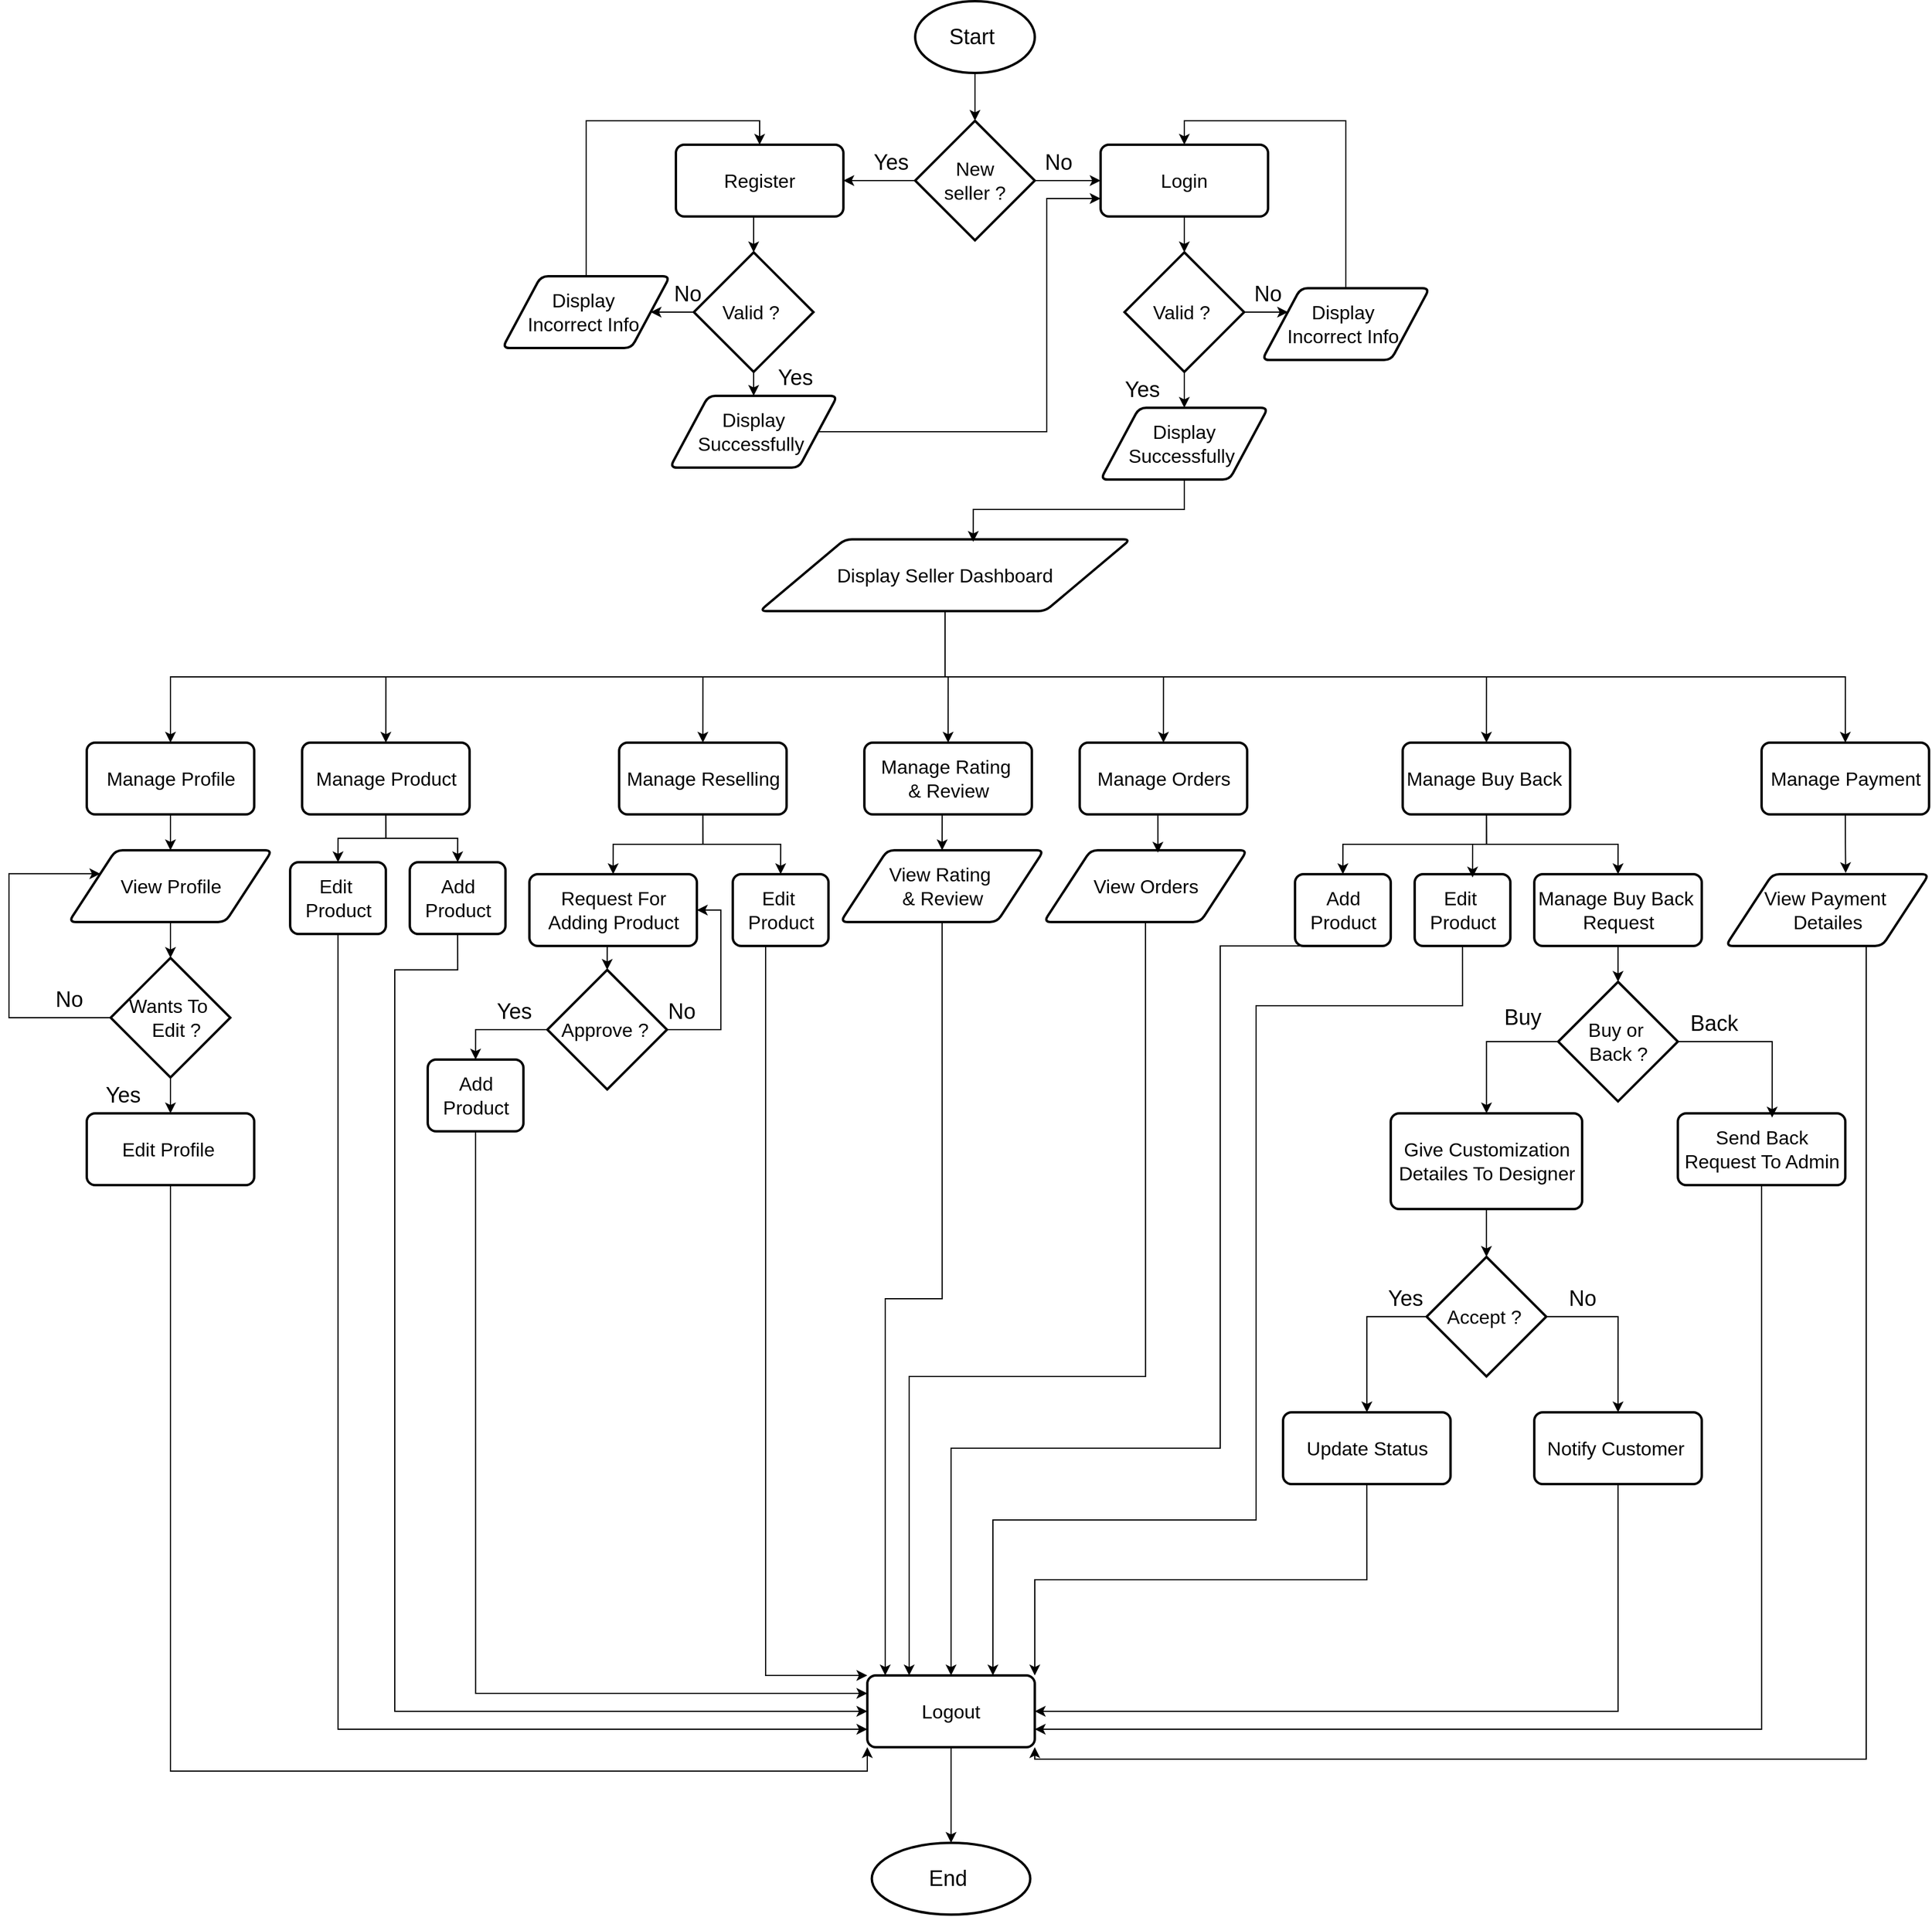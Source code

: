 <mxfile version="24.7.8">
  <diagram name="Page-1" id="kbEngkiV2n25-qiIREMm">
    <mxGraphModel dx="4986" dy="-156" grid="1" gridSize="10" guides="1" tooltips="1" connect="1" arrows="1" fold="1" page="1" pageScale="1" pageWidth="850" pageHeight="1100" math="0" shadow="0">
      <root>
        <mxCell id="0" />
        <mxCell id="1" parent="0" />
        <mxCell id="50e18bg7CYZxZyQPt_qt-1" style="edgeStyle=orthogonalEdgeStyle;rounded=0;orthogonalLoop=1;jettySize=auto;html=1;exitX=0.5;exitY=1;exitDx=0;exitDy=0;exitPerimeter=0;" parent="1" source="50e18bg7CYZxZyQPt_qt-2" target="50e18bg7CYZxZyQPt_qt-5" edge="1">
          <mxGeometry relative="1" as="geometry" />
        </mxCell>
        <mxCell id="50e18bg7CYZxZyQPt_qt-2" value="&lt;font style=&quot;font-size: 18px;&quot;&gt;Start&amp;nbsp;&lt;/font&gt;" style="strokeWidth=2;html=1;shape=mxgraph.flowchart.start_1;whiteSpace=wrap;" parent="1" vertex="1">
          <mxGeometry x="465" y="2360" width="100" height="60" as="geometry" />
        </mxCell>
        <mxCell id="50e18bg7CYZxZyQPt_qt-3" style="edgeStyle=orthogonalEdgeStyle;rounded=0;orthogonalLoop=1;jettySize=auto;html=1;exitX=0;exitY=0.5;exitDx=0;exitDy=0;exitPerimeter=0;entryX=1;entryY=0.5;entryDx=0;entryDy=0;" parent="1" source="50e18bg7CYZxZyQPt_qt-5" target="50e18bg7CYZxZyQPt_qt-6" edge="1">
          <mxGeometry relative="1" as="geometry" />
        </mxCell>
        <mxCell id="50e18bg7CYZxZyQPt_qt-4" style="edgeStyle=orthogonalEdgeStyle;rounded=0;orthogonalLoop=1;jettySize=auto;html=1;exitX=1;exitY=0.5;exitDx=0;exitDy=0;exitPerimeter=0;entryX=0;entryY=0.5;entryDx=0;entryDy=0;" parent="1" source="50e18bg7CYZxZyQPt_qt-5" target="50e18bg7CYZxZyQPt_qt-8" edge="1">
          <mxGeometry relative="1" as="geometry" />
        </mxCell>
        <mxCell id="50e18bg7CYZxZyQPt_qt-5" value="&lt;font size=&quot;3&quot;&gt;New&lt;/font&gt;&lt;div&gt;&lt;font size=&quot;3&quot;&gt;seller ?&lt;/font&gt;&lt;/div&gt;" style="strokeWidth=2;html=1;shape=mxgraph.flowchart.decision;whiteSpace=wrap;" parent="1" vertex="1">
          <mxGeometry x="465" y="2460" width="100" height="100" as="geometry" />
        </mxCell>
        <mxCell id="50e18bg7CYZxZyQPt_qt-6" value="&lt;font size=&quot;3&quot;&gt;Register&lt;/font&gt;" style="rounded=1;whiteSpace=wrap;html=1;absoluteArcSize=1;arcSize=14;strokeWidth=2;" parent="1" vertex="1">
          <mxGeometry x="265" y="2480" width="140" height="60" as="geometry" />
        </mxCell>
        <mxCell id="50e18bg7CYZxZyQPt_qt-7" style="edgeStyle=orthogonalEdgeStyle;rounded=0;orthogonalLoop=1;jettySize=auto;html=1;exitX=0.5;exitY=1;exitDx=0;exitDy=0;" parent="1" source="50e18bg7CYZxZyQPt_qt-8" target="50e18bg7CYZxZyQPt_qt-18" edge="1">
          <mxGeometry relative="1" as="geometry" />
        </mxCell>
        <mxCell id="50e18bg7CYZxZyQPt_qt-8" value="&lt;font size=&quot;3&quot;&gt;Login&lt;/font&gt;" style="rounded=1;whiteSpace=wrap;html=1;absoluteArcSize=1;arcSize=14;strokeWidth=2;" parent="1" vertex="1">
          <mxGeometry x="620" y="2480" width="140" height="60" as="geometry" />
        </mxCell>
        <mxCell id="50e18bg7CYZxZyQPt_qt-9" style="edgeStyle=orthogonalEdgeStyle;rounded=0;orthogonalLoop=1;jettySize=auto;html=1;exitX=0.5;exitY=1;exitDx=0;exitDy=0;exitPerimeter=0;entryX=0.5;entryY=0;entryDx=0;entryDy=0;" parent="1" source="50e18bg7CYZxZyQPt_qt-11" target="50e18bg7CYZxZyQPt_qt-13" edge="1">
          <mxGeometry relative="1" as="geometry" />
        </mxCell>
        <mxCell id="50e18bg7CYZxZyQPt_qt-10" style="edgeStyle=orthogonalEdgeStyle;rounded=0;orthogonalLoop=1;jettySize=auto;html=1;exitX=0;exitY=0.5;exitDx=0;exitDy=0;exitPerimeter=0;entryX=1;entryY=0.5;entryDx=0;entryDy=0;" parent="1" source="50e18bg7CYZxZyQPt_qt-11" target="50e18bg7CYZxZyQPt_qt-15" edge="1">
          <mxGeometry relative="1" as="geometry" />
        </mxCell>
        <mxCell id="50e18bg7CYZxZyQPt_qt-11" value="&lt;font size=&quot;3&quot;&gt;Valid ?&amp;nbsp;&lt;/font&gt;" style="strokeWidth=2;html=1;shape=mxgraph.flowchart.decision;whiteSpace=wrap;" parent="1" vertex="1">
          <mxGeometry x="280" y="2570" width="100" height="100" as="geometry" />
        </mxCell>
        <mxCell id="50e18bg7CYZxZyQPt_qt-12" style="edgeStyle=orthogonalEdgeStyle;rounded=0;orthogonalLoop=1;jettySize=auto;html=1;exitX=1;exitY=0.5;exitDx=0;exitDy=0;entryX=0;entryY=0.75;entryDx=0;entryDy=0;" parent="1" source="50e18bg7CYZxZyQPt_qt-13" target="50e18bg7CYZxZyQPt_qt-8" edge="1">
          <mxGeometry relative="1" as="geometry">
            <Array as="points">
              <mxPoint x="575" y="2720" />
              <mxPoint x="575" y="2525" />
            </Array>
          </mxGeometry>
        </mxCell>
        <mxCell id="50e18bg7CYZxZyQPt_qt-13" value="&lt;font size=&quot;3&quot;&gt;Display Successfully&amp;nbsp;&lt;/font&gt;" style="shape=parallelogram;html=1;strokeWidth=2;perimeter=parallelogramPerimeter;whiteSpace=wrap;rounded=1;arcSize=12;size=0.23;" parent="1" vertex="1">
          <mxGeometry x="260" y="2690" width="140" height="60" as="geometry" />
        </mxCell>
        <mxCell id="50e18bg7CYZxZyQPt_qt-14" style="edgeStyle=orthogonalEdgeStyle;rounded=0;orthogonalLoop=1;jettySize=auto;html=1;exitX=0.5;exitY=0;exitDx=0;exitDy=0;entryX=0.5;entryY=0;entryDx=0;entryDy=0;" parent="1" source="50e18bg7CYZxZyQPt_qt-15" target="50e18bg7CYZxZyQPt_qt-6" edge="1">
          <mxGeometry relative="1" as="geometry" />
        </mxCell>
        <mxCell id="50e18bg7CYZxZyQPt_qt-15" value="&lt;font size=&quot;3&quot;&gt;Display&amp;nbsp;&lt;/font&gt;&lt;div&gt;&lt;font size=&quot;3&quot;&gt;Incorrect Info&amp;nbsp;&lt;/font&gt;&lt;/div&gt;" style="shape=parallelogram;html=1;strokeWidth=2;perimeter=parallelogramPerimeter;whiteSpace=wrap;rounded=1;arcSize=12;size=0.23;" parent="1" vertex="1">
          <mxGeometry x="120" y="2590" width="140" height="60" as="geometry" />
        </mxCell>
        <mxCell id="50e18bg7CYZxZyQPt_qt-16" style="edgeStyle=orthogonalEdgeStyle;rounded=0;orthogonalLoop=1;jettySize=auto;html=1;exitX=0.5;exitY=1;exitDx=0;exitDy=0;exitPerimeter=0;entryX=0.5;entryY=0;entryDx=0;entryDy=0;" parent="1" source="50e18bg7CYZxZyQPt_qt-18" target="50e18bg7CYZxZyQPt_qt-19" edge="1">
          <mxGeometry relative="1" as="geometry" />
        </mxCell>
        <mxCell id="50e18bg7CYZxZyQPt_qt-17" style="edgeStyle=orthogonalEdgeStyle;rounded=0;orthogonalLoop=1;jettySize=auto;html=1;exitX=1;exitY=0.5;exitDx=0;exitDy=0;exitPerimeter=0;entryX=0;entryY=0.25;entryDx=0;entryDy=0;" parent="1" source="50e18bg7CYZxZyQPt_qt-18" target="50e18bg7CYZxZyQPt_qt-21" edge="1">
          <mxGeometry relative="1" as="geometry" />
        </mxCell>
        <mxCell id="50e18bg7CYZxZyQPt_qt-18" value="&lt;font size=&quot;3&quot;&gt;Valid ?&amp;nbsp;&lt;/font&gt;" style="strokeWidth=2;html=1;shape=mxgraph.flowchart.decision;whiteSpace=wrap;" parent="1" vertex="1">
          <mxGeometry x="640" y="2570" width="100" height="100" as="geometry" />
        </mxCell>
        <mxCell id="50e18bg7CYZxZyQPt_qt-19" value="&lt;font size=&quot;3&quot;&gt;Display Successfully&amp;nbsp;&lt;/font&gt;" style="shape=parallelogram;html=1;strokeWidth=2;perimeter=parallelogramPerimeter;whiteSpace=wrap;rounded=1;arcSize=12;size=0.23;" parent="1" vertex="1">
          <mxGeometry x="620" y="2700" width="140" height="60" as="geometry" />
        </mxCell>
        <mxCell id="50e18bg7CYZxZyQPt_qt-20" style="edgeStyle=orthogonalEdgeStyle;rounded=0;orthogonalLoop=1;jettySize=auto;html=1;exitX=0.5;exitY=0;exitDx=0;exitDy=0;entryX=0.5;entryY=0;entryDx=0;entryDy=0;" parent="1" source="50e18bg7CYZxZyQPt_qt-21" target="50e18bg7CYZxZyQPt_qt-8" edge="1">
          <mxGeometry relative="1" as="geometry" />
        </mxCell>
        <mxCell id="50e18bg7CYZxZyQPt_qt-21" value="&lt;font size=&quot;3&quot;&gt;Display&amp;nbsp;&lt;/font&gt;&lt;div&gt;&lt;font size=&quot;3&quot;&gt;Incorrect Info&amp;nbsp;&lt;/font&gt;&lt;/div&gt;" style="shape=parallelogram;html=1;strokeWidth=2;perimeter=parallelogramPerimeter;whiteSpace=wrap;rounded=1;arcSize=12;size=0.23;" parent="1" vertex="1">
          <mxGeometry x="755" y="2600" width="140" height="60" as="geometry" />
        </mxCell>
        <mxCell id="50e18bg7CYZxZyQPt_qt-22" style="edgeStyle=orthogonalEdgeStyle;rounded=0;orthogonalLoop=1;jettySize=auto;html=1;exitX=0.5;exitY=1;exitDx=0;exitDy=0;entryX=0.5;entryY=0;entryDx=0;entryDy=0;entryPerimeter=0;" parent="1" source="50e18bg7CYZxZyQPt_qt-6" target="50e18bg7CYZxZyQPt_qt-11" edge="1">
          <mxGeometry relative="1" as="geometry" />
        </mxCell>
        <mxCell id="50e18bg7CYZxZyQPt_qt-23" value="&lt;font style=&quot;font-size: 18px;&quot;&gt;Yes&lt;/font&gt;" style="text;html=1;align=center;verticalAlign=middle;whiteSpace=wrap;rounded=0;" parent="1" vertex="1">
          <mxGeometry x="415" y="2480" width="60" height="30" as="geometry" />
        </mxCell>
        <mxCell id="50e18bg7CYZxZyQPt_qt-24" value="&lt;font style=&quot;font-size: 18px;&quot;&gt;No&lt;/font&gt;" style="text;html=1;align=center;verticalAlign=middle;whiteSpace=wrap;rounded=0;" parent="1" vertex="1">
          <mxGeometry x="555" y="2480" width="60" height="30" as="geometry" />
        </mxCell>
        <mxCell id="50e18bg7CYZxZyQPt_qt-25" value="&lt;font style=&quot;font-size: 18px;&quot;&gt;Yes&lt;/font&gt;" style="text;html=1;align=center;verticalAlign=middle;whiteSpace=wrap;rounded=0;" parent="1" vertex="1">
          <mxGeometry x="335" y="2660" width="60" height="30" as="geometry" />
        </mxCell>
        <mxCell id="50e18bg7CYZxZyQPt_qt-26" value="&lt;font style=&quot;font-size: 18px;&quot;&gt;No&lt;/font&gt;" style="text;html=1;align=center;verticalAlign=middle;whiteSpace=wrap;rounded=0;" parent="1" vertex="1">
          <mxGeometry x="245" y="2590" width="60" height="30" as="geometry" />
        </mxCell>
        <mxCell id="50e18bg7CYZxZyQPt_qt-27" value="&lt;font style=&quot;font-size: 18px;&quot;&gt;No&lt;/font&gt;" style="text;html=1;align=center;verticalAlign=middle;whiteSpace=wrap;rounded=0;" parent="1" vertex="1">
          <mxGeometry x="730" y="2590" width="60" height="30" as="geometry" />
        </mxCell>
        <mxCell id="50e18bg7CYZxZyQPt_qt-28" value="&lt;font style=&quot;font-size: 18px;&quot;&gt;Yes&lt;/font&gt;" style="text;html=1;align=center;verticalAlign=middle;whiteSpace=wrap;rounded=0;" parent="1" vertex="1">
          <mxGeometry x="625" y="2670" width="60" height="30" as="geometry" />
        </mxCell>
        <mxCell id="50e18bg7CYZxZyQPt_qt-85" style="edgeStyle=orthogonalEdgeStyle;rounded=0;orthogonalLoop=1;jettySize=auto;html=1;exitX=0.5;exitY=1;exitDx=0;exitDy=0;entryX=0.5;entryY=0;entryDx=0;entryDy=0;" parent="1" source="50e18bg7CYZxZyQPt_qt-29" target="50e18bg7CYZxZyQPt_qt-40" edge="1">
          <mxGeometry relative="1" as="geometry" />
        </mxCell>
        <mxCell id="50e18bg7CYZxZyQPt_qt-86" style="edgeStyle=orthogonalEdgeStyle;rounded=0;orthogonalLoop=1;jettySize=auto;html=1;exitX=0.5;exitY=1;exitDx=0;exitDy=0;entryX=0.5;entryY=0;entryDx=0;entryDy=0;" parent="1" source="50e18bg7CYZxZyQPt_qt-29" target="50e18bg7CYZxZyQPt_qt-43" edge="1">
          <mxGeometry relative="1" as="geometry" />
        </mxCell>
        <mxCell id="50e18bg7CYZxZyQPt_qt-87" style="edgeStyle=orthogonalEdgeStyle;rounded=0;orthogonalLoop=1;jettySize=auto;html=1;exitX=0.5;exitY=1;exitDx=0;exitDy=0;entryX=0.5;entryY=0;entryDx=0;entryDy=0;" parent="1" source="50e18bg7CYZxZyQPt_qt-29" target="50e18bg7CYZxZyQPt_qt-46" edge="1">
          <mxGeometry relative="1" as="geometry" />
        </mxCell>
        <mxCell id="50e18bg7CYZxZyQPt_qt-88" style="edgeStyle=orthogonalEdgeStyle;rounded=0;orthogonalLoop=1;jettySize=auto;html=1;exitX=0.5;exitY=1;exitDx=0;exitDy=0;entryX=0.5;entryY=0;entryDx=0;entryDy=0;" parent="1" source="50e18bg7CYZxZyQPt_qt-29" target="50e18bg7CYZxZyQPt_qt-51" edge="1">
          <mxGeometry relative="1" as="geometry" />
        </mxCell>
        <mxCell id="50e18bg7CYZxZyQPt_qt-89" style="edgeStyle=orthogonalEdgeStyle;rounded=0;orthogonalLoop=1;jettySize=auto;html=1;exitX=0.5;exitY=1;exitDx=0;exitDy=0;entryX=0.5;entryY=0;entryDx=0;entryDy=0;" parent="1" source="50e18bg7CYZxZyQPt_qt-29" target="50e18bg7CYZxZyQPt_qt-53" edge="1">
          <mxGeometry relative="1" as="geometry" />
        </mxCell>
        <mxCell id="50e18bg7CYZxZyQPt_qt-90" style="edgeStyle=orthogonalEdgeStyle;rounded=0;orthogonalLoop=1;jettySize=auto;html=1;exitX=0.5;exitY=1;exitDx=0;exitDy=0;entryX=0.5;entryY=0;entryDx=0;entryDy=0;" parent="1" source="50e18bg7CYZxZyQPt_qt-29" target="50e18bg7CYZxZyQPt_qt-55" edge="1">
          <mxGeometry relative="1" as="geometry" />
        </mxCell>
        <mxCell id="50e18bg7CYZxZyQPt_qt-91" style="edgeStyle=orthogonalEdgeStyle;rounded=0;orthogonalLoop=1;jettySize=auto;html=1;exitX=0.5;exitY=1;exitDx=0;exitDy=0;entryX=0.5;entryY=0;entryDx=0;entryDy=0;" parent="1" source="50e18bg7CYZxZyQPt_qt-29" target="50e18bg7CYZxZyQPt_qt-66" edge="1">
          <mxGeometry relative="1" as="geometry" />
        </mxCell>
        <mxCell id="50e18bg7CYZxZyQPt_qt-29" value="&lt;font size=&quot;3&quot;&gt;Display Seller Dashboard&lt;/font&gt;" style="shape=parallelogram;html=1;strokeWidth=2;perimeter=parallelogramPerimeter;whiteSpace=wrap;rounded=1;arcSize=12;size=0.23;" parent="1" vertex="1">
          <mxGeometry x="335" y="2810" width="310" height="60" as="geometry" />
        </mxCell>
        <mxCell id="50e18bg7CYZxZyQPt_qt-30" style="edgeStyle=orthogonalEdgeStyle;rounded=0;orthogonalLoop=1;jettySize=auto;html=1;exitX=0.5;exitY=1;exitDx=0;exitDy=0;entryX=0.576;entryY=0.035;entryDx=0;entryDy=0;entryPerimeter=0;" parent="1" source="50e18bg7CYZxZyQPt_qt-19" target="50e18bg7CYZxZyQPt_qt-29" edge="1">
          <mxGeometry relative="1" as="geometry" />
        </mxCell>
        <mxCell id="50e18bg7CYZxZyQPt_qt-31" value="&lt;font size=&quot;3&quot;&gt;View Profile&lt;/font&gt;" style="shape=parallelogram;html=1;strokeWidth=2;perimeter=parallelogramPerimeter;whiteSpace=wrap;rounded=1;arcSize=12;size=0.23;" parent="1" vertex="1">
          <mxGeometry x="-242.49" y="3070" width="170" height="60" as="geometry" />
        </mxCell>
        <mxCell id="50e18bg7CYZxZyQPt_qt-32" style="edgeStyle=orthogonalEdgeStyle;rounded=0;orthogonalLoop=1;jettySize=auto;html=1;exitX=0.5;exitY=1;exitDx=0;exitDy=0;exitPerimeter=0;" parent="1" source="50e18bg7CYZxZyQPt_qt-34" target="50e18bg7CYZxZyQPt_qt-35" edge="1">
          <mxGeometry relative="1" as="geometry" />
        </mxCell>
        <mxCell id="50e18bg7CYZxZyQPt_qt-33" style="edgeStyle=orthogonalEdgeStyle;rounded=0;orthogonalLoop=1;jettySize=auto;html=1;exitX=0;exitY=0.5;exitDx=0;exitDy=0;exitPerimeter=0;entryX=0;entryY=0.25;entryDx=0;entryDy=0;" parent="1" source="50e18bg7CYZxZyQPt_qt-34" target="50e18bg7CYZxZyQPt_qt-31" edge="1">
          <mxGeometry relative="1" as="geometry">
            <Array as="points">
              <mxPoint x="-292.49" y="3210" />
              <mxPoint x="-292.49" y="3090" />
            </Array>
          </mxGeometry>
        </mxCell>
        <mxCell id="50e18bg7CYZxZyQPt_qt-34" value="&lt;font size=&quot;3&quot;&gt;Wants To&amp;nbsp;&lt;/font&gt;&lt;div&gt;&lt;font size=&quot;3&quot;&gt;&amp;nbsp; &amp;nbsp;Edit ?&amp;nbsp;&lt;/font&gt;&lt;/div&gt;" style="strokeWidth=2;html=1;shape=mxgraph.flowchart.decision;whiteSpace=wrap;" parent="1" vertex="1">
          <mxGeometry x="-207.49" y="3160" width="100" height="100" as="geometry" />
        </mxCell>
        <mxCell id="Y11EJUYmwdSsW0IbF6A2-29" style="edgeStyle=orthogonalEdgeStyle;rounded=0;orthogonalLoop=1;jettySize=auto;html=1;exitX=0.5;exitY=1;exitDx=0;exitDy=0;entryX=0;entryY=1;entryDx=0;entryDy=0;" parent="1" source="50e18bg7CYZxZyQPt_qt-35" target="Y11EJUYmwdSsW0IbF6A2-26" edge="1">
          <mxGeometry relative="1" as="geometry" />
        </mxCell>
        <mxCell id="50e18bg7CYZxZyQPt_qt-35" value="&lt;font size=&quot;3&quot;&gt;Edit Profile&amp;nbsp;&lt;/font&gt;" style="rounded=1;whiteSpace=wrap;html=1;absoluteArcSize=1;arcSize=14;strokeWidth=2;" parent="1" vertex="1">
          <mxGeometry x="-227.49" y="3290" width="140" height="60" as="geometry" />
        </mxCell>
        <mxCell id="50e18bg7CYZxZyQPt_qt-36" style="edgeStyle=orthogonalEdgeStyle;rounded=0;orthogonalLoop=1;jettySize=auto;html=1;exitX=0.5;exitY=1;exitDx=0;exitDy=0;entryX=0.5;entryY=0;entryDx=0;entryDy=0;entryPerimeter=0;" parent="1" source="50e18bg7CYZxZyQPt_qt-31" target="50e18bg7CYZxZyQPt_qt-34" edge="1">
          <mxGeometry relative="1" as="geometry" />
        </mxCell>
        <mxCell id="50e18bg7CYZxZyQPt_qt-37" value="&lt;font style=&quot;font-size: 18px;&quot;&gt;Yes&lt;/font&gt;" style="text;html=1;align=center;verticalAlign=middle;whiteSpace=wrap;rounded=0;" parent="1" vertex="1">
          <mxGeometry x="-227.49" y="3260" width="60" height="30" as="geometry" />
        </mxCell>
        <mxCell id="50e18bg7CYZxZyQPt_qt-38" value="&lt;font style=&quot;font-size: 18px;&quot;&gt;No&lt;/font&gt;" style="text;html=1;align=center;verticalAlign=middle;whiteSpace=wrap;rounded=0;" parent="1" vertex="1">
          <mxGeometry x="-272.49" y="3180" width="60" height="30" as="geometry" />
        </mxCell>
        <mxCell id="50e18bg7CYZxZyQPt_qt-39" style="edgeStyle=orthogonalEdgeStyle;rounded=0;orthogonalLoop=1;jettySize=auto;html=1;exitX=0.5;exitY=1;exitDx=0;exitDy=0;" parent="1" source="50e18bg7CYZxZyQPt_qt-40" target="50e18bg7CYZxZyQPt_qt-31" edge="1">
          <mxGeometry relative="1" as="geometry" />
        </mxCell>
        <mxCell id="50e18bg7CYZxZyQPt_qt-40" value="&lt;font size=&quot;3&quot;&gt;Manage Profile&lt;/font&gt;" style="rounded=1;whiteSpace=wrap;html=1;absoluteArcSize=1;arcSize=14;strokeWidth=2;" parent="1" vertex="1">
          <mxGeometry x="-227.49" y="2980" width="140" height="60" as="geometry" />
        </mxCell>
        <mxCell id="50e18bg7CYZxZyQPt_qt-41" style="edgeStyle=orthogonalEdgeStyle;rounded=0;orthogonalLoop=1;jettySize=auto;html=1;exitX=0.5;exitY=1;exitDx=0;exitDy=0;entryX=0.5;entryY=0;entryDx=0;entryDy=0;" parent="1" source="50e18bg7CYZxZyQPt_qt-43" target="50e18bg7CYZxZyQPt_qt-44" edge="1">
          <mxGeometry relative="1" as="geometry" />
        </mxCell>
        <mxCell id="50e18bg7CYZxZyQPt_qt-42" style="edgeStyle=orthogonalEdgeStyle;rounded=0;orthogonalLoop=1;jettySize=auto;html=1;exitX=0.5;exitY=1;exitDx=0;exitDy=0;entryX=0.5;entryY=0;entryDx=0;entryDy=0;" parent="1" source="50e18bg7CYZxZyQPt_qt-43" target="50e18bg7CYZxZyQPt_qt-45" edge="1">
          <mxGeometry relative="1" as="geometry" />
        </mxCell>
        <mxCell id="50e18bg7CYZxZyQPt_qt-43" value="&lt;font size=&quot;3&quot;&gt;Manage Product&lt;/font&gt;" style="rounded=1;whiteSpace=wrap;html=1;absoluteArcSize=1;arcSize=14;strokeWidth=2;" parent="1" vertex="1">
          <mxGeometry x="-47.45" y="2980" width="140" height="60" as="geometry" />
        </mxCell>
        <mxCell id="Y11EJUYmwdSsW0IbF6A2-30" style="edgeStyle=orthogonalEdgeStyle;rounded=0;orthogonalLoop=1;jettySize=auto;html=1;exitX=0.5;exitY=1;exitDx=0;exitDy=0;entryX=0;entryY=0.75;entryDx=0;entryDy=0;" parent="1" source="50e18bg7CYZxZyQPt_qt-44" target="Y11EJUYmwdSsW0IbF6A2-26" edge="1">
          <mxGeometry relative="1" as="geometry">
            <mxPoint x="110" y="3740" as="targetPoint" />
          </mxGeometry>
        </mxCell>
        <mxCell id="50e18bg7CYZxZyQPt_qt-44" value="&lt;font size=&quot;3&quot;&gt;Edit&amp;nbsp;&lt;/font&gt;&lt;div&gt;&lt;font size=&quot;3&quot;&gt;Product&lt;/font&gt;&lt;/div&gt;" style="rounded=1;whiteSpace=wrap;html=1;absoluteArcSize=1;arcSize=14;strokeWidth=2;" parent="1" vertex="1">
          <mxGeometry x="-57.45" y="3080" width="80" height="60" as="geometry" />
        </mxCell>
        <mxCell id="Y11EJUYmwdSsW0IbF6A2-31" style="edgeStyle=orthogonalEdgeStyle;rounded=0;orthogonalLoop=1;jettySize=auto;html=1;exitX=0.5;exitY=1;exitDx=0;exitDy=0;entryX=0;entryY=0.5;entryDx=0;entryDy=0;" parent="1" source="50e18bg7CYZxZyQPt_qt-45" target="Y11EJUYmwdSsW0IbF6A2-26" edge="1">
          <mxGeometry relative="1" as="geometry">
            <mxPoint x="100" y="3590" as="targetPoint" />
            <Array as="points">
              <mxPoint x="83" y="3170" />
              <mxPoint x="30" y="3170" />
              <mxPoint x="30" y="3790" />
            </Array>
          </mxGeometry>
        </mxCell>
        <mxCell id="50e18bg7CYZxZyQPt_qt-45" value="&lt;font size=&quot;3&quot;&gt;Add&lt;/font&gt;&lt;div&gt;&lt;font size=&quot;3&quot;&gt;Product&lt;/font&gt;&lt;/div&gt;" style="rounded=1;whiteSpace=wrap;html=1;absoluteArcSize=1;arcSize=14;strokeWidth=2;" parent="1" vertex="1">
          <mxGeometry x="42.55" y="3080" width="80" height="60" as="geometry" />
        </mxCell>
        <mxCell id="50e18bg7CYZxZyQPt_qt-68" style="edgeStyle=orthogonalEdgeStyle;rounded=0;orthogonalLoop=1;jettySize=auto;html=1;exitX=0.5;exitY=1;exitDx=0;exitDy=0;entryX=0.5;entryY=0;entryDx=0;entryDy=0;" parent="1" source="50e18bg7CYZxZyQPt_qt-46" target="50e18bg7CYZxZyQPt_qt-47" edge="1">
          <mxGeometry relative="1" as="geometry" />
        </mxCell>
        <mxCell id="50e18bg7CYZxZyQPt_qt-72" style="edgeStyle=orthogonalEdgeStyle;rounded=0;orthogonalLoop=1;jettySize=auto;html=1;exitX=0.5;exitY=1;exitDx=0;exitDy=0;entryX=0.5;entryY=0;entryDx=0;entryDy=0;" parent="1" source="50e18bg7CYZxZyQPt_qt-46" target="50e18bg7CYZxZyQPt_qt-50" edge="1">
          <mxGeometry relative="1" as="geometry" />
        </mxCell>
        <mxCell id="50e18bg7CYZxZyQPt_qt-46" value="&lt;font size=&quot;3&quot;&gt;Manage Reselling&lt;/font&gt;" style="rounded=1;whiteSpace=wrap;html=1;absoluteArcSize=1;arcSize=14;strokeWidth=2;" parent="1" vertex="1">
          <mxGeometry x="217.55" y="2980" width="140" height="60" as="geometry" />
        </mxCell>
        <mxCell id="50e18bg7CYZxZyQPt_qt-47" value="&lt;font size=&quot;3&quot;&gt;Request For&lt;/font&gt;&lt;div&gt;&lt;font size=&quot;3&quot;&gt;Adding Product&lt;/font&gt;&lt;/div&gt;" style="rounded=1;whiteSpace=wrap;html=1;absoluteArcSize=1;arcSize=14;strokeWidth=2;" parent="1" vertex="1">
          <mxGeometry x="142.55" y="3090" width="140" height="60" as="geometry" />
        </mxCell>
        <mxCell id="50e18bg7CYZxZyQPt_qt-70" style="edgeStyle=orthogonalEdgeStyle;rounded=0;orthogonalLoop=1;jettySize=auto;html=1;exitX=0;exitY=0.5;exitDx=0;exitDy=0;exitPerimeter=0;entryX=0.5;entryY=0;entryDx=0;entryDy=0;" parent="1" source="50e18bg7CYZxZyQPt_qt-48" target="50e18bg7CYZxZyQPt_qt-49" edge="1">
          <mxGeometry relative="1" as="geometry" />
        </mxCell>
        <mxCell id="50e18bg7CYZxZyQPt_qt-71" style="edgeStyle=orthogonalEdgeStyle;rounded=0;orthogonalLoop=1;jettySize=auto;html=1;exitX=1;exitY=0.5;exitDx=0;exitDy=0;exitPerimeter=0;entryX=1;entryY=0.5;entryDx=0;entryDy=0;" parent="1" source="50e18bg7CYZxZyQPt_qt-48" target="50e18bg7CYZxZyQPt_qt-47" edge="1">
          <mxGeometry relative="1" as="geometry" />
        </mxCell>
        <mxCell id="50e18bg7CYZxZyQPt_qt-48" value="&lt;font size=&quot;3&quot;&gt;Approve ?&amp;nbsp;&lt;/font&gt;" style="strokeWidth=2;html=1;shape=mxgraph.flowchart.decision;whiteSpace=wrap;" parent="1" vertex="1">
          <mxGeometry x="157.55" y="3170" width="100" height="100" as="geometry" />
        </mxCell>
        <mxCell id="Y11EJUYmwdSsW0IbF6A2-32" style="edgeStyle=orthogonalEdgeStyle;rounded=0;orthogonalLoop=1;jettySize=auto;html=1;exitX=0.5;exitY=1;exitDx=0;exitDy=0;entryX=0;entryY=0.25;entryDx=0;entryDy=0;" parent="1" source="50e18bg7CYZxZyQPt_qt-49" target="Y11EJUYmwdSsW0IbF6A2-26" edge="1">
          <mxGeometry relative="1" as="geometry" />
        </mxCell>
        <mxCell id="50e18bg7CYZxZyQPt_qt-49" value="&lt;font size=&quot;3&quot;&gt;Add&lt;/font&gt;&lt;div&gt;&lt;font size=&quot;3&quot;&gt;Product&lt;/font&gt;&lt;/div&gt;" style="rounded=1;whiteSpace=wrap;html=1;absoluteArcSize=1;arcSize=14;strokeWidth=2;" parent="1" vertex="1">
          <mxGeometry x="57.55" y="3245" width="80" height="60" as="geometry" />
        </mxCell>
        <mxCell id="Y11EJUYmwdSsW0IbF6A2-33" style="edgeStyle=orthogonalEdgeStyle;rounded=0;orthogonalLoop=1;jettySize=auto;html=1;exitX=0.5;exitY=1;exitDx=0;exitDy=0;entryX=0;entryY=0;entryDx=0;entryDy=0;" parent="1" source="50e18bg7CYZxZyQPt_qt-50" target="Y11EJUYmwdSsW0IbF6A2-26" edge="1">
          <mxGeometry relative="1" as="geometry">
            <Array as="points">
              <mxPoint x="340" y="3150" />
              <mxPoint x="340" y="3760" />
            </Array>
          </mxGeometry>
        </mxCell>
        <mxCell id="50e18bg7CYZxZyQPt_qt-50" value="&lt;font size=&quot;3&quot;&gt;Edit&amp;nbsp;&lt;/font&gt;&lt;div&gt;&lt;font size=&quot;3&quot;&gt;Product&lt;/font&gt;&lt;/div&gt;" style="rounded=1;whiteSpace=wrap;html=1;absoluteArcSize=1;arcSize=14;strokeWidth=2;" parent="1" vertex="1">
          <mxGeometry x="312.55" y="3090" width="80" height="60" as="geometry" />
        </mxCell>
        <mxCell id="50e18bg7CYZxZyQPt_qt-73" style="edgeStyle=orthogonalEdgeStyle;rounded=0;orthogonalLoop=1;jettySize=auto;html=1;exitX=0.5;exitY=1;exitDx=0;exitDy=0;entryX=0.5;entryY=0;entryDx=0;entryDy=0;" parent="1" source="50e18bg7CYZxZyQPt_qt-51" target="50e18bg7CYZxZyQPt_qt-52" edge="1">
          <mxGeometry relative="1" as="geometry" />
        </mxCell>
        <mxCell id="50e18bg7CYZxZyQPt_qt-51" value="&lt;font size=&quot;3&quot;&gt;Manage Rating&amp;nbsp;&lt;/font&gt;&lt;div&gt;&lt;font size=&quot;3&quot;&gt;&amp;amp; Review&lt;/font&gt;&lt;/div&gt;" style="rounded=1;whiteSpace=wrap;html=1;absoluteArcSize=1;arcSize=14;strokeWidth=2;" parent="1" vertex="1">
          <mxGeometry x="422.55" y="2980" width="140" height="60" as="geometry" />
        </mxCell>
        <mxCell id="50e18bg7CYZxZyQPt_qt-52" value="&lt;font size=&quot;3&quot;&gt;View Rating&amp;nbsp;&lt;/font&gt;&lt;div&gt;&lt;font size=&quot;3&quot;&gt;&amp;amp; Review&lt;/font&gt;&lt;/div&gt;" style="shape=parallelogram;html=1;strokeWidth=2;perimeter=parallelogramPerimeter;whiteSpace=wrap;rounded=1;arcSize=12;size=0.23;" parent="1" vertex="1">
          <mxGeometry x="402.55" y="3070" width="170" height="60" as="geometry" />
        </mxCell>
        <mxCell id="50e18bg7CYZxZyQPt_qt-53" value="&lt;font size=&quot;3&quot;&gt;Manage Orders&lt;/font&gt;" style="rounded=1;whiteSpace=wrap;html=1;absoluteArcSize=1;arcSize=14;strokeWidth=2;" parent="1" vertex="1">
          <mxGeometry x="602.55" y="2980" width="140" height="60" as="geometry" />
        </mxCell>
        <mxCell id="Y11EJUYmwdSsW0IbF6A2-36" style="edgeStyle=orthogonalEdgeStyle;rounded=0;orthogonalLoop=1;jettySize=auto;html=1;exitX=0.5;exitY=1;exitDx=0;exitDy=0;entryX=0.25;entryY=0;entryDx=0;entryDy=0;" parent="1" source="50e18bg7CYZxZyQPt_qt-54" target="Y11EJUYmwdSsW0IbF6A2-26" edge="1">
          <mxGeometry relative="1" as="geometry">
            <Array as="points">
              <mxPoint x="658" y="3510" />
              <mxPoint x="460" y="3510" />
            </Array>
          </mxGeometry>
        </mxCell>
        <mxCell id="50e18bg7CYZxZyQPt_qt-54" value="&lt;font size=&quot;3&quot;&gt;View Orders&lt;/font&gt;" style="shape=parallelogram;html=1;strokeWidth=2;perimeter=parallelogramPerimeter;whiteSpace=wrap;rounded=1;arcSize=12;size=0.23;" parent="1" vertex="1">
          <mxGeometry x="572.55" y="3070" width="170" height="60" as="geometry" />
        </mxCell>
        <mxCell id="50e18bg7CYZxZyQPt_qt-75" style="edgeStyle=orthogonalEdgeStyle;rounded=0;orthogonalLoop=1;jettySize=auto;html=1;exitX=0.5;exitY=1;exitDx=0;exitDy=0;entryX=0.5;entryY=0;entryDx=0;entryDy=0;" parent="1" source="50e18bg7CYZxZyQPt_qt-55" target="50e18bg7CYZxZyQPt_qt-64" edge="1">
          <mxGeometry relative="1" as="geometry" />
        </mxCell>
        <mxCell id="50e18bg7CYZxZyQPt_qt-77" style="edgeStyle=orthogonalEdgeStyle;rounded=0;orthogonalLoop=1;jettySize=auto;html=1;exitX=0.5;exitY=1;exitDx=0;exitDy=0;entryX=0.5;entryY=0;entryDx=0;entryDy=0;" parent="1" source="50e18bg7CYZxZyQPt_qt-55" target="50e18bg7CYZxZyQPt_qt-63" edge="1">
          <mxGeometry relative="1" as="geometry" />
        </mxCell>
        <mxCell id="50e18bg7CYZxZyQPt_qt-55" value="&lt;font size=&quot;3&quot;&gt;Manage Buy Back&amp;nbsp;&lt;/font&gt;" style="rounded=1;whiteSpace=wrap;html=1;absoluteArcSize=1;arcSize=14;strokeWidth=2;" parent="1" vertex="1">
          <mxGeometry x="872.55" y="2980" width="140" height="60" as="geometry" />
        </mxCell>
        <mxCell id="50e18bg7CYZxZyQPt_qt-79" style="edgeStyle=orthogonalEdgeStyle;rounded=0;orthogonalLoop=1;jettySize=auto;html=1;exitX=0;exitY=0.5;exitDx=0;exitDy=0;exitPerimeter=0;" parent="1" source="50e18bg7CYZxZyQPt_qt-56" target="50e18bg7CYZxZyQPt_qt-57" edge="1">
          <mxGeometry relative="1" as="geometry" />
        </mxCell>
        <mxCell id="50e18bg7CYZxZyQPt_qt-56" value="&lt;font size=&quot;3&quot;&gt;Buy or&amp;nbsp;&lt;/font&gt;&lt;div&gt;&lt;font size=&quot;3&quot;&gt;Back ?&lt;/font&gt;&lt;/div&gt;" style="strokeWidth=2;html=1;shape=mxgraph.flowchart.decision;whiteSpace=wrap;" parent="1" vertex="1">
          <mxGeometry x="1002.55" y="3180" width="100" height="100" as="geometry" />
        </mxCell>
        <mxCell id="50e18bg7CYZxZyQPt_qt-57" value="&lt;font size=&quot;3&quot;&gt;Give Customization Detailes To Designer&lt;/font&gt;" style="rounded=1;whiteSpace=wrap;html=1;absoluteArcSize=1;arcSize=14;strokeWidth=2;" parent="1" vertex="1">
          <mxGeometry x="862.55" y="3290" width="160" height="80" as="geometry" />
        </mxCell>
        <mxCell id="50e18bg7CYZxZyQPt_qt-82" style="edgeStyle=orthogonalEdgeStyle;rounded=0;orthogonalLoop=1;jettySize=auto;html=1;exitX=0;exitY=0.5;exitDx=0;exitDy=0;exitPerimeter=0;" parent="1" source="50e18bg7CYZxZyQPt_qt-58" target="50e18bg7CYZxZyQPt_qt-60" edge="1">
          <mxGeometry relative="1" as="geometry" />
        </mxCell>
        <mxCell id="50e18bg7CYZxZyQPt_qt-83" style="edgeStyle=orthogonalEdgeStyle;rounded=0;orthogonalLoop=1;jettySize=auto;html=1;exitX=1;exitY=0.5;exitDx=0;exitDy=0;exitPerimeter=0;entryX=0.5;entryY=0;entryDx=0;entryDy=0;" parent="1" source="50e18bg7CYZxZyQPt_qt-58" target="50e18bg7CYZxZyQPt_qt-59" edge="1">
          <mxGeometry relative="1" as="geometry" />
        </mxCell>
        <mxCell id="50e18bg7CYZxZyQPt_qt-58" value="&lt;font size=&quot;3&quot;&gt;Accept ?&amp;nbsp;&lt;/font&gt;" style="strokeWidth=2;html=1;shape=mxgraph.flowchart.decision;whiteSpace=wrap;" parent="1" vertex="1">
          <mxGeometry x="892.55" y="3410" width="100" height="100" as="geometry" />
        </mxCell>
        <mxCell id="Y11EJUYmwdSsW0IbF6A2-41" style="edgeStyle=orthogonalEdgeStyle;rounded=0;orthogonalLoop=1;jettySize=auto;html=1;exitX=0.5;exitY=1;exitDx=0;exitDy=0;entryX=1;entryY=0.5;entryDx=0;entryDy=0;" parent="1" source="50e18bg7CYZxZyQPt_qt-59" target="Y11EJUYmwdSsW0IbF6A2-26" edge="1">
          <mxGeometry relative="1" as="geometry" />
        </mxCell>
        <mxCell id="50e18bg7CYZxZyQPt_qt-59" value="&lt;font size=&quot;3&quot;&gt;Notify Customer&amp;nbsp;&lt;/font&gt;" style="rounded=1;whiteSpace=wrap;html=1;absoluteArcSize=1;arcSize=14;strokeWidth=2;" parent="1" vertex="1">
          <mxGeometry x="982.55" y="3540" width="140" height="60" as="geometry" />
        </mxCell>
        <mxCell id="Y11EJUYmwdSsW0IbF6A2-39" style="edgeStyle=orthogonalEdgeStyle;rounded=0;orthogonalLoop=1;jettySize=auto;html=1;exitX=0.5;exitY=1;exitDx=0;exitDy=0;entryX=1;entryY=0;entryDx=0;entryDy=0;" parent="1" source="50e18bg7CYZxZyQPt_qt-60" target="Y11EJUYmwdSsW0IbF6A2-26" edge="1">
          <mxGeometry relative="1" as="geometry" />
        </mxCell>
        <mxCell id="50e18bg7CYZxZyQPt_qt-60" value="&lt;font size=&quot;3&quot;&gt;Update Status&lt;/font&gt;" style="rounded=1;whiteSpace=wrap;html=1;absoluteArcSize=1;arcSize=14;strokeWidth=2;" parent="1" vertex="1">
          <mxGeometry x="772.55" y="3540" width="140" height="60" as="geometry" />
        </mxCell>
        <mxCell id="Y11EJUYmwdSsW0IbF6A2-42" style="edgeStyle=orthogonalEdgeStyle;rounded=0;orthogonalLoop=1;jettySize=auto;html=1;exitX=0.5;exitY=1;exitDx=0;exitDy=0;entryX=1;entryY=0.75;entryDx=0;entryDy=0;" parent="1" source="50e18bg7CYZxZyQPt_qt-62" target="Y11EJUYmwdSsW0IbF6A2-26" edge="1">
          <mxGeometry relative="1" as="geometry" />
        </mxCell>
        <mxCell id="50e18bg7CYZxZyQPt_qt-62" value="&lt;font size=&quot;3&quot;&gt;Send Back Request To Admin&lt;/font&gt;" style="rounded=1;whiteSpace=wrap;html=1;absoluteArcSize=1;arcSize=14;strokeWidth=2;" parent="1" vertex="1">
          <mxGeometry x="1102.55" y="3290" width="140" height="60" as="geometry" />
        </mxCell>
        <mxCell id="50e18bg7CYZxZyQPt_qt-63" value="&lt;font size=&quot;3&quot;&gt;Manage Buy Back&amp;nbsp;&lt;/font&gt;&lt;div&gt;&lt;font size=&quot;3&quot;&gt;Request&lt;/font&gt;&lt;/div&gt;" style="rounded=1;whiteSpace=wrap;html=1;absoluteArcSize=1;arcSize=14;strokeWidth=2;" parent="1" vertex="1">
          <mxGeometry x="982.55" y="3090" width="140" height="60" as="geometry" />
        </mxCell>
        <mxCell id="Y11EJUYmwdSsW0IbF6A2-37" style="edgeStyle=orthogonalEdgeStyle;rounded=0;orthogonalLoop=1;jettySize=auto;html=1;exitX=0.5;exitY=1;exitDx=0;exitDy=0;entryX=0.5;entryY=0;entryDx=0;entryDy=0;" parent="1" source="50e18bg7CYZxZyQPt_qt-64" target="Y11EJUYmwdSsW0IbF6A2-26" edge="1">
          <mxGeometry relative="1" as="geometry">
            <Array as="points">
              <mxPoint x="720" y="3150" />
              <mxPoint x="720" y="3570" />
              <mxPoint x="495" y="3570" />
            </Array>
          </mxGeometry>
        </mxCell>
        <mxCell id="50e18bg7CYZxZyQPt_qt-64" value="&lt;font size=&quot;3&quot;&gt;Add&lt;/font&gt;&lt;div&gt;&lt;font size=&quot;3&quot;&gt;Product&lt;/font&gt;&lt;/div&gt;" style="rounded=1;whiteSpace=wrap;html=1;absoluteArcSize=1;arcSize=14;strokeWidth=2;" parent="1" vertex="1">
          <mxGeometry x="782.55" y="3090" width="80" height="60" as="geometry" />
        </mxCell>
        <mxCell id="Y11EJUYmwdSsW0IbF6A2-38" style="edgeStyle=orthogonalEdgeStyle;rounded=0;orthogonalLoop=1;jettySize=auto;html=1;exitX=0.5;exitY=1;exitDx=0;exitDy=0;entryX=0.75;entryY=0;entryDx=0;entryDy=0;" parent="1" source="50e18bg7CYZxZyQPt_qt-65" target="Y11EJUYmwdSsW0IbF6A2-26" edge="1">
          <mxGeometry relative="1" as="geometry">
            <Array as="points">
              <mxPoint x="923" y="3200" />
              <mxPoint x="750" y="3200" />
              <mxPoint x="750" y="3630" />
              <mxPoint x="530" y="3630" />
            </Array>
          </mxGeometry>
        </mxCell>
        <mxCell id="50e18bg7CYZxZyQPt_qt-65" value="&lt;font size=&quot;3&quot;&gt;Edit&amp;nbsp;&lt;/font&gt;&lt;div&gt;&lt;font size=&quot;3&quot;&gt;Product&lt;/font&gt;&lt;/div&gt;" style="rounded=1;whiteSpace=wrap;html=1;absoluteArcSize=1;arcSize=14;strokeWidth=2;" parent="1" vertex="1">
          <mxGeometry x="882.55" y="3090" width="80" height="60" as="geometry" />
        </mxCell>
        <mxCell id="50e18bg7CYZxZyQPt_qt-66" value="&lt;font size=&quot;3&quot;&gt;Manage Payment&lt;/font&gt;" style="rounded=1;whiteSpace=wrap;html=1;absoluteArcSize=1;arcSize=14;strokeWidth=2;" parent="1" vertex="1">
          <mxGeometry x="1172.55" y="2980" width="140" height="60" as="geometry" />
        </mxCell>
        <mxCell id="Y11EJUYmwdSsW0IbF6A2-43" style="edgeStyle=orthogonalEdgeStyle;rounded=0;orthogonalLoop=1;jettySize=auto;html=1;exitX=0.5;exitY=1;exitDx=0;exitDy=0;entryX=1;entryY=1;entryDx=0;entryDy=0;" parent="1" source="50e18bg7CYZxZyQPt_qt-67" target="Y11EJUYmwdSsW0IbF6A2-26" edge="1">
          <mxGeometry relative="1" as="geometry">
            <mxPoint x="1400.0" y="3680" as="targetPoint" />
            <Array as="points">
              <mxPoint x="1260" y="3150" />
              <mxPoint x="1260" y="3830" />
              <mxPoint x="565" y="3830" />
            </Array>
          </mxGeometry>
        </mxCell>
        <mxCell id="50e18bg7CYZxZyQPt_qt-67" value="&lt;font size=&quot;3&quot;&gt;View Payment&amp;nbsp;&lt;/font&gt;&lt;div&gt;&lt;font size=&quot;3&quot;&gt;Detailes&lt;/font&gt;&lt;/div&gt;" style="shape=parallelogram;html=1;strokeWidth=2;perimeter=parallelogramPerimeter;whiteSpace=wrap;rounded=1;arcSize=12;size=0.23;" parent="1" vertex="1">
          <mxGeometry x="1142.55" y="3090" width="170" height="60" as="geometry" />
        </mxCell>
        <mxCell id="50e18bg7CYZxZyQPt_qt-69" style="edgeStyle=orthogonalEdgeStyle;rounded=0;orthogonalLoop=1;jettySize=auto;html=1;exitX=0.5;exitY=1;exitDx=0;exitDy=0;entryX=0.5;entryY=0;entryDx=0;entryDy=0;entryPerimeter=0;" parent="1" source="50e18bg7CYZxZyQPt_qt-47" target="50e18bg7CYZxZyQPt_qt-48" edge="1">
          <mxGeometry relative="1" as="geometry" />
        </mxCell>
        <mxCell id="50e18bg7CYZxZyQPt_qt-74" style="edgeStyle=orthogonalEdgeStyle;rounded=0;orthogonalLoop=1;jettySize=auto;html=1;exitX=0.5;exitY=1;exitDx=0;exitDy=0;entryX=0.561;entryY=0.033;entryDx=0;entryDy=0;entryPerimeter=0;" parent="1" source="50e18bg7CYZxZyQPt_qt-53" target="50e18bg7CYZxZyQPt_qt-54" edge="1">
          <mxGeometry relative="1" as="geometry" />
        </mxCell>
        <mxCell id="50e18bg7CYZxZyQPt_qt-76" style="edgeStyle=orthogonalEdgeStyle;rounded=0;orthogonalLoop=1;jettySize=auto;html=1;exitX=0.5;exitY=1;exitDx=0;exitDy=0;entryX=0.605;entryY=0.046;entryDx=0;entryDy=0;entryPerimeter=0;" parent="1" source="50e18bg7CYZxZyQPt_qt-55" target="50e18bg7CYZxZyQPt_qt-65" edge="1">
          <mxGeometry relative="1" as="geometry" />
        </mxCell>
        <mxCell id="50e18bg7CYZxZyQPt_qt-78" style="edgeStyle=orthogonalEdgeStyle;rounded=0;orthogonalLoop=1;jettySize=auto;html=1;exitX=0.5;exitY=1;exitDx=0;exitDy=0;entryX=0.5;entryY=0;entryDx=0;entryDy=0;entryPerimeter=0;" parent="1" source="50e18bg7CYZxZyQPt_qt-63" target="50e18bg7CYZxZyQPt_qt-56" edge="1">
          <mxGeometry relative="1" as="geometry" />
        </mxCell>
        <mxCell id="50e18bg7CYZxZyQPt_qt-80" style="edgeStyle=orthogonalEdgeStyle;rounded=0;orthogonalLoop=1;jettySize=auto;html=1;exitX=1;exitY=0.5;exitDx=0;exitDy=0;exitPerimeter=0;entryX=0.563;entryY=0.058;entryDx=0;entryDy=0;entryPerimeter=0;" parent="1" source="50e18bg7CYZxZyQPt_qt-56" target="50e18bg7CYZxZyQPt_qt-62" edge="1">
          <mxGeometry relative="1" as="geometry" />
        </mxCell>
        <mxCell id="50e18bg7CYZxZyQPt_qt-81" style="edgeStyle=orthogonalEdgeStyle;rounded=0;orthogonalLoop=1;jettySize=auto;html=1;exitX=0.5;exitY=1;exitDx=0;exitDy=0;entryX=0.5;entryY=0;entryDx=0;entryDy=0;entryPerimeter=0;" parent="1" source="50e18bg7CYZxZyQPt_qt-57" target="50e18bg7CYZxZyQPt_qt-58" edge="1">
          <mxGeometry relative="1" as="geometry" />
        </mxCell>
        <mxCell id="50e18bg7CYZxZyQPt_qt-84" style="edgeStyle=orthogonalEdgeStyle;rounded=0;orthogonalLoop=1;jettySize=auto;html=1;exitX=0.5;exitY=1;exitDx=0;exitDy=0;entryX=0.59;entryY=-0.016;entryDx=0;entryDy=0;entryPerimeter=0;" parent="1" source="50e18bg7CYZxZyQPt_qt-66" target="50e18bg7CYZxZyQPt_qt-67" edge="1">
          <mxGeometry relative="1" as="geometry" />
        </mxCell>
        <mxCell id="Y11EJUYmwdSsW0IbF6A2-1" value="&lt;font style=&quot;font-size: 18px;&quot;&gt;Yes&lt;/font&gt;" style="text;html=1;align=center;verticalAlign=middle;whiteSpace=wrap;rounded=0;" parent="1" vertex="1">
          <mxGeometry x="100.0" y="3190" width="60" height="30" as="geometry" />
        </mxCell>
        <mxCell id="Y11EJUYmwdSsW0IbF6A2-3" value="&lt;font style=&quot;font-size: 18px;&quot;&gt;No&lt;/font&gt;" style="text;html=1;align=center;verticalAlign=middle;whiteSpace=wrap;rounded=0;" parent="1" vertex="1">
          <mxGeometry x="240.0" y="3190" width="60" height="30" as="geometry" />
        </mxCell>
        <mxCell id="Y11EJUYmwdSsW0IbF6A2-4" value="&lt;font style=&quot;font-size: 18px;&quot;&gt;Yes&lt;/font&gt;" style="text;html=1;align=center;verticalAlign=middle;whiteSpace=wrap;rounded=0;" parent="1" vertex="1">
          <mxGeometry x="845" y="3430" width="60" height="30" as="geometry" />
        </mxCell>
        <mxCell id="Y11EJUYmwdSsW0IbF6A2-5" value="&lt;font style=&quot;font-size: 18px;&quot;&gt;No&lt;/font&gt;" style="text;html=1;align=center;verticalAlign=middle;whiteSpace=wrap;rounded=0;" parent="1" vertex="1">
          <mxGeometry x="992.55" y="3430" width="60" height="30" as="geometry" />
        </mxCell>
        <mxCell id="Y11EJUYmwdSsW0IbF6A2-6" value="&lt;font style=&quot;font-size: 18px;&quot;&gt;Buy&lt;/font&gt;" style="text;html=1;align=center;verticalAlign=middle;whiteSpace=wrap;rounded=0;" parent="1" vertex="1">
          <mxGeometry x="942.55" y="3195" width="60" height="30" as="geometry" />
        </mxCell>
        <mxCell id="Y11EJUYmwdSsW0IbF6A2-7" value="&lt;font style=&quot;font-size: 18px;&quot;&gt;Back&lt;/font&gt;" style="text;html=1;align=center;verticalAlign=middle;whiteSpace=wrap;rounded=0;" parent="1" vertex="1">
          <mxGeometry x="1102.55" y="3200" width="60" height="30" as="geometry" />
        </mxCell>
        <mxCell id="Y11EJUYmwdSsW0IbF6A2-26" value="&lt;font size=&quot;3&quot;&gt;Logout&lt;/font&gt;" style="rounded=1;whiteSpace=wrap;html=1;absoluteArcSize=1;arcSize=14;strokeWidth=2;" parent="1" vertex="1">
          <mxGeometry x="425.0" y="3760" width="140" height="60" as="geometry" />
        </mxCell>
        <mxCell id="Y11EJUYmwdSsW0IbF6A2-27" value="&lt;span style=&quot;font-size: 18px;&quot;&gt;End&amp;nbsp;&lt;/span&gt;" style="strokeWidth=2;html=1;shape=mxgraph.flowchart.start_1;whiteSpace=wrap;" parent="1" vertex="1">
          <mxGeometry x="428.78" y="3900" width="132.45" height="60" as="geometry" />
        </mxCell>
        <mxCell id="Y11EJUYmwdSsW0IbF6A2-34" style="edgeStyle=orthogonalEdgeStyle;rounded=0;orthogonalLoop=1;jettySize=auto;html=1;exitX=0.5;exitY=1;exitDx=0;exitDy=0;entryX=0.107;entryY=0;entryDx=0;entryDy=0;entryPerimeter=0;" parent="1" source="50e18bg7CYZxZyQPt_qt-52" target="Y11EJUYmwdSsW0IbF6A2-26" edge="1">
          <mxGeometry relative="1" as="geometry" />
        </mxCell>
        <mxCell id="Y11EJUYmwdSsW0IbF6A2-46" style="edgeStyle=orthogonalEdgeStyle;rounded=0;orthogonalLoop=1;jettySize=auto;html=1;exitX=0.5;exitY=1;exitDx=0;exitDy=0;entryX=0.5;entryY=0;entryDx=0;entryDy=0;entryPerimeter=0;" parent="1" source="Y11EJUYmwdSsW0IbF6A2-26" target="Y11EJUYmwdSsW0IbF6A2-27" edge="1">
          <mxGeometry relative="1" as="geometry" />
        </mxCell>
      </root>
    </mxGraphModel>
  </diagram>
</mxfile>
